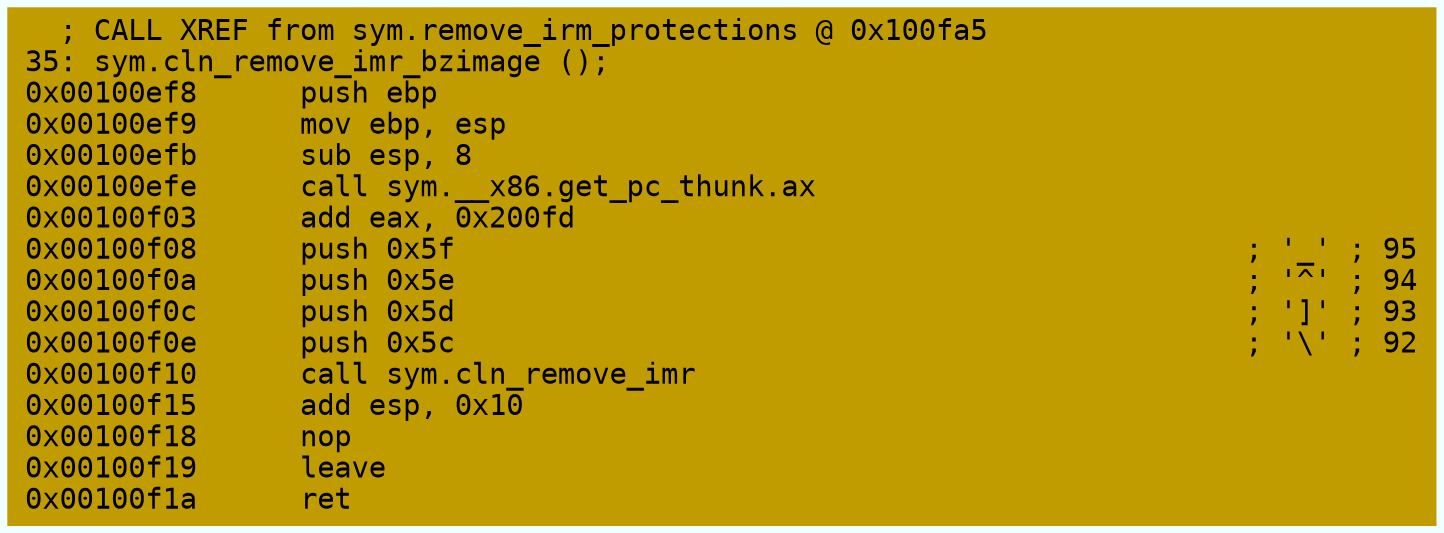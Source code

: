 digraph code {
	graph [bgcolor=azure fontsize=8 fontname="Courier" splines="ortho"];
	node [fillcolor=gray style=filled shape=box];
	edge [arrowhead="normal"];
	"0x00100ef8" [URL="sym.cln_remove_imr_bzimage/0x00100ef8", fillcolor="#c19c00",color="#c19c00", fontname="Courier",label="  ; CALL XREF from sym.remove_irm_protections @ 0x100fa5\l35: sym.cln_remove_imr_bzimage ();\l0x00100ef8      push ebp\l0x00100ef9      mov ebp, esp\l0x00100efb      sub esp, 8\l0x00100efe      call sym.__x86.get_pc_thunk.ax\l0x00100f03      add eax, 0x200fd\l0x00100f08      push 0x5f                                              ; '_' ; 95\l0x00100f0a      push 0x5e                                              ; '^' ; 94\l0x00100f0c      push 0x5d                                              ; ']' ; 93\l0x00100f0e      push 0x5c                                              ; '\\' ; 92\l0x00100f10      call sym.cln_remove_imr\l0x00100f15      add esp, 0x10\l0x00100f18      nop\l0x00100f19      leave\l0x00100f1a      ret\l"]
}
